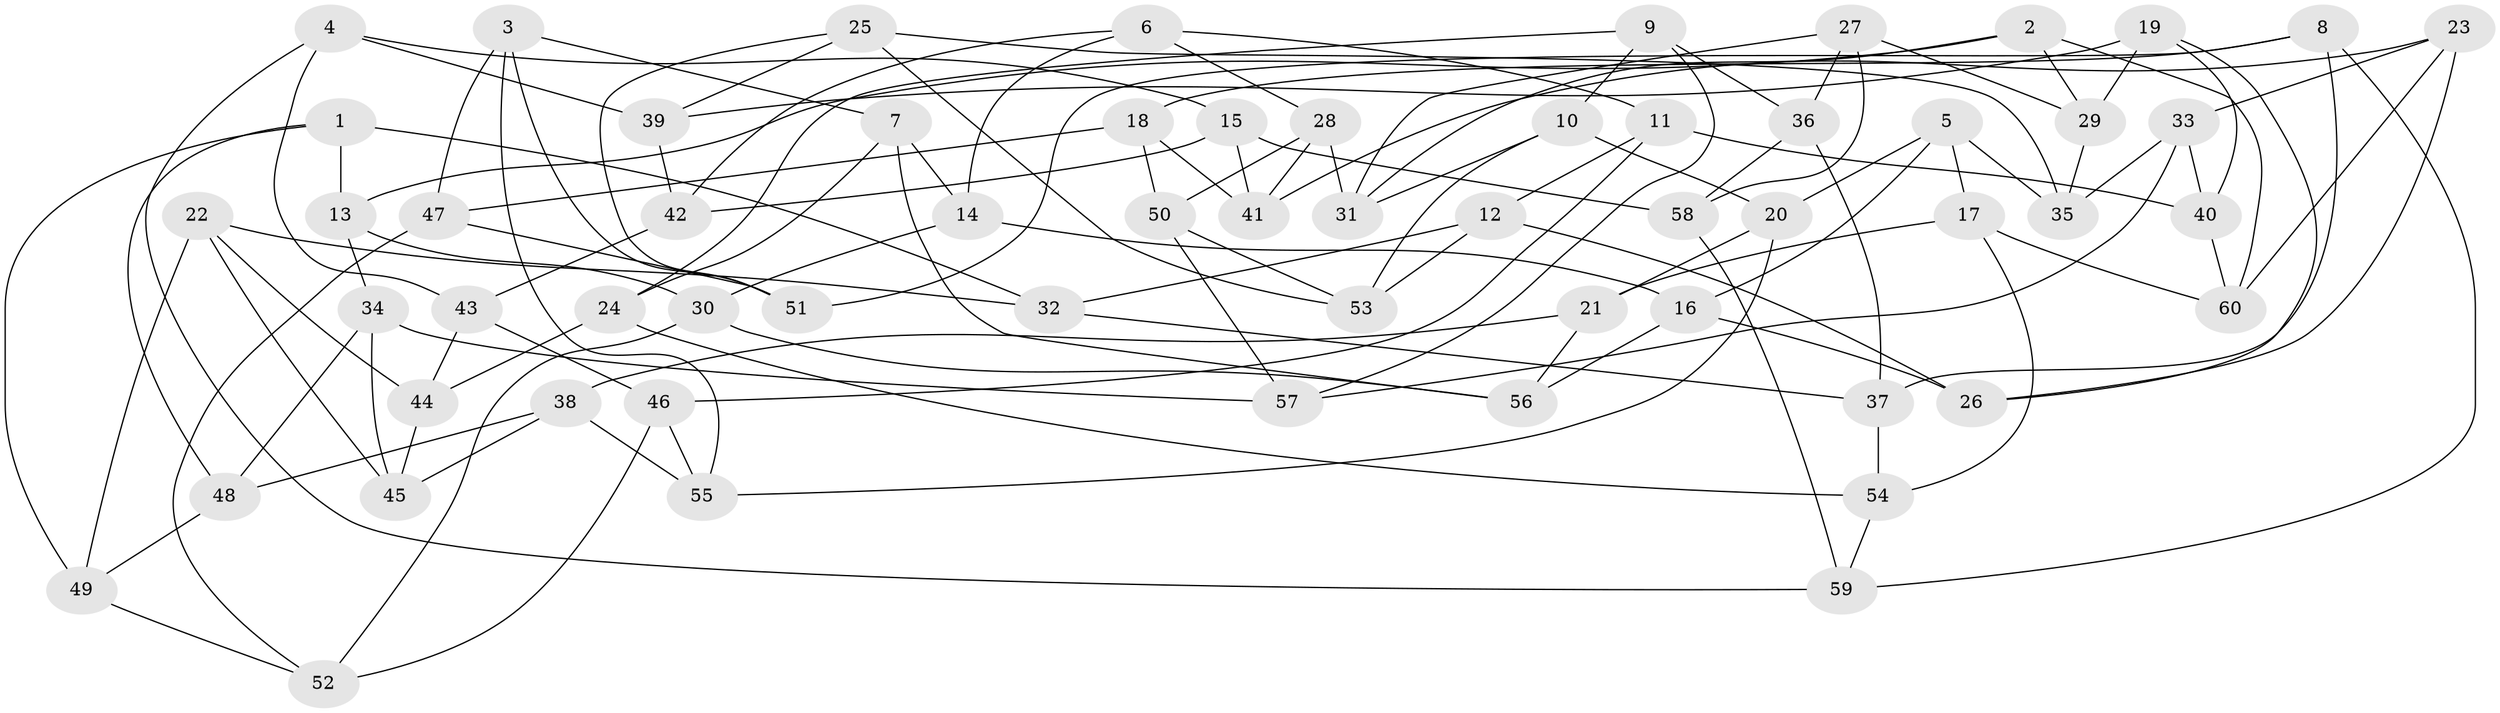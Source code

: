 // Generated by graph-tools (version 1.1) at 2025/26/03/09/25 03:26:50]
// undirected, 60 vertices, 120 edges
graph export_dot {
graph [start="1"]
  node [color=gray90,style=filled];
  1;
  2;
  3;
  4;
  5;
  6;
  7;
  8;
  9;
  10;
  11;
  12;
  13;
  14;
  15;
  16;
  17;
  18;
  19;
  20;
  21;
  22;
  23;
  24;
  25;
  26;
  27;
  28;
  29;
  30;
  31;
  32;
  33;
  34;
  35;
  36;
  37;
  38;
  39;
  40;
  41;
  42;
  43;
  44;
  45;
  46;
  47;
  48;
  49;
  50;
  51;
  52;
  53;
  54;
  55;
  56;
  57;
  58;
  59;
  60;
  1 -- 49;
  1 -- 13;
  1 -- 48;
  1 -- 32;
  2 -- 29;
  2 -- 13;
  2 -- 60;
  2 -- 31;
  3 -- 47;
  3 -- 7;
  3 -- 51;
  3 -- 55;
  4 -- 15;
  4 -- 43;
  4 -- 39;
  4 -- 59;
  5 -- 20;
  5 -- 17;
  5 -- 35;
  5 -- 16;
  6 -- 14;
  6 -- 11;
  6 -- 42;
  6 -- 28;
  7 -- 56;
  7 -- 14;
  7 -- 24;
  8 -- 51;
  8 -- 18;
  8 -- 37;
  8 -- 59;
  9 -- 36;
  9 -- 57;
  9 -- 10;
  9 -- 24;
  10 -- 20;
  10 -- 53;
  10 -- 31;
  11 -- 12;
  11 -- 40;
  11 -- 46;
  12 -- 26;
  12 -- 32;
  12 -- 53;
  13 -- 30;
  13 -- 34;
  14 -- 30;
  14 -- 16;
  15 -- 58;
  15 -- 41;
  15 -- 42;
  16 -- 26;
  16 -- 56;
  17 -- 60;
  17 -- 21;
  17 -- 54;
  18 -- 50;
  18 -- 41;
  18 -- 47;
  19 -- 40;
  19 -- 39;
  19 -- 26;
  19 -- 29;
  20 -- 21;
  20 -- 55;
  21 -- 56;
  21 -- 38;
  22 -- 32;
  22 -- 49;
  22 -- 44;
  22 -- 45;
  23 -- 33;
  23 -- 26;
  23 -- 41;
  23 -- 60;
  24 -- 44;
  24 -- 54;
  25 -- 35;
  25 -- 51;
  25 -- 53;
  25 -- 39;
  27 -- 31;
  27 -- 29;
  27 -- 58;
  27 -- 36;
  28 -- 50;
  28 -- 31;
  28 -- 41;
  29 -- 35;
  30 -- 56;
  30 -- 52;
  32 -- 37;
  33 -- 35;
  33 -- 40;
  33 -- 57;
  34 -- 57;
  34 -- 48;
  34 -- 45;
  36 -- 58;
  36 -- 37;
  37 -- 54;
  38 -- 55;
  38 -- 45;
  38 -- 48;
  39 -- 42;
  40 -- 60;
  42 -- 43;
  43 -- 46;
  43 -- 44;
  44 -- 45;
  46 -- 55;
  46 -- 52;
  47 -- 52;
  47 -- 51;
  48 -- 49;
  49 -- 52;
  50 -- 57;
  50 -- 53;
  54 -- 59;
  58 -- 59;
}
